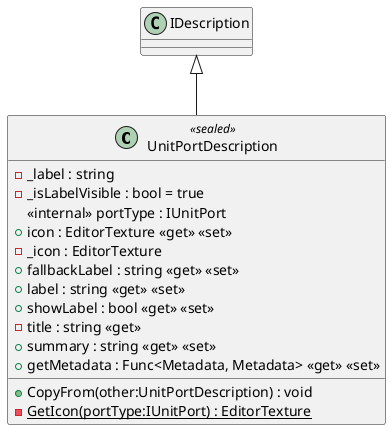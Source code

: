 @startuml
class UnitPortDescription <<sealed>> {
    - _label : string
    - _isLabelVisible : bool = true
    <<internal>> portType : IUnitPort
    + icon : EditorTexture <<get>> <<set>>
    - _icon : EditorTexture
    + fallbackLabel : string <<get>> <<set>>
    + label : string <<get>> <<set>>
    + showLabel : bool <<get>> <<set>>
    - title : string <<get>>
    + summary : string <<get>> <<set>>
    + getMetadata : Func<Metadata, Metadata> <<get>> <<set>>
    + CopyFrom(other:UnitPortDescription) : void
    - {static} GetIcon(portType:IUnitPort) : EditorTexture
}
IDescription <|-- UnitPortDescription
@enduml
